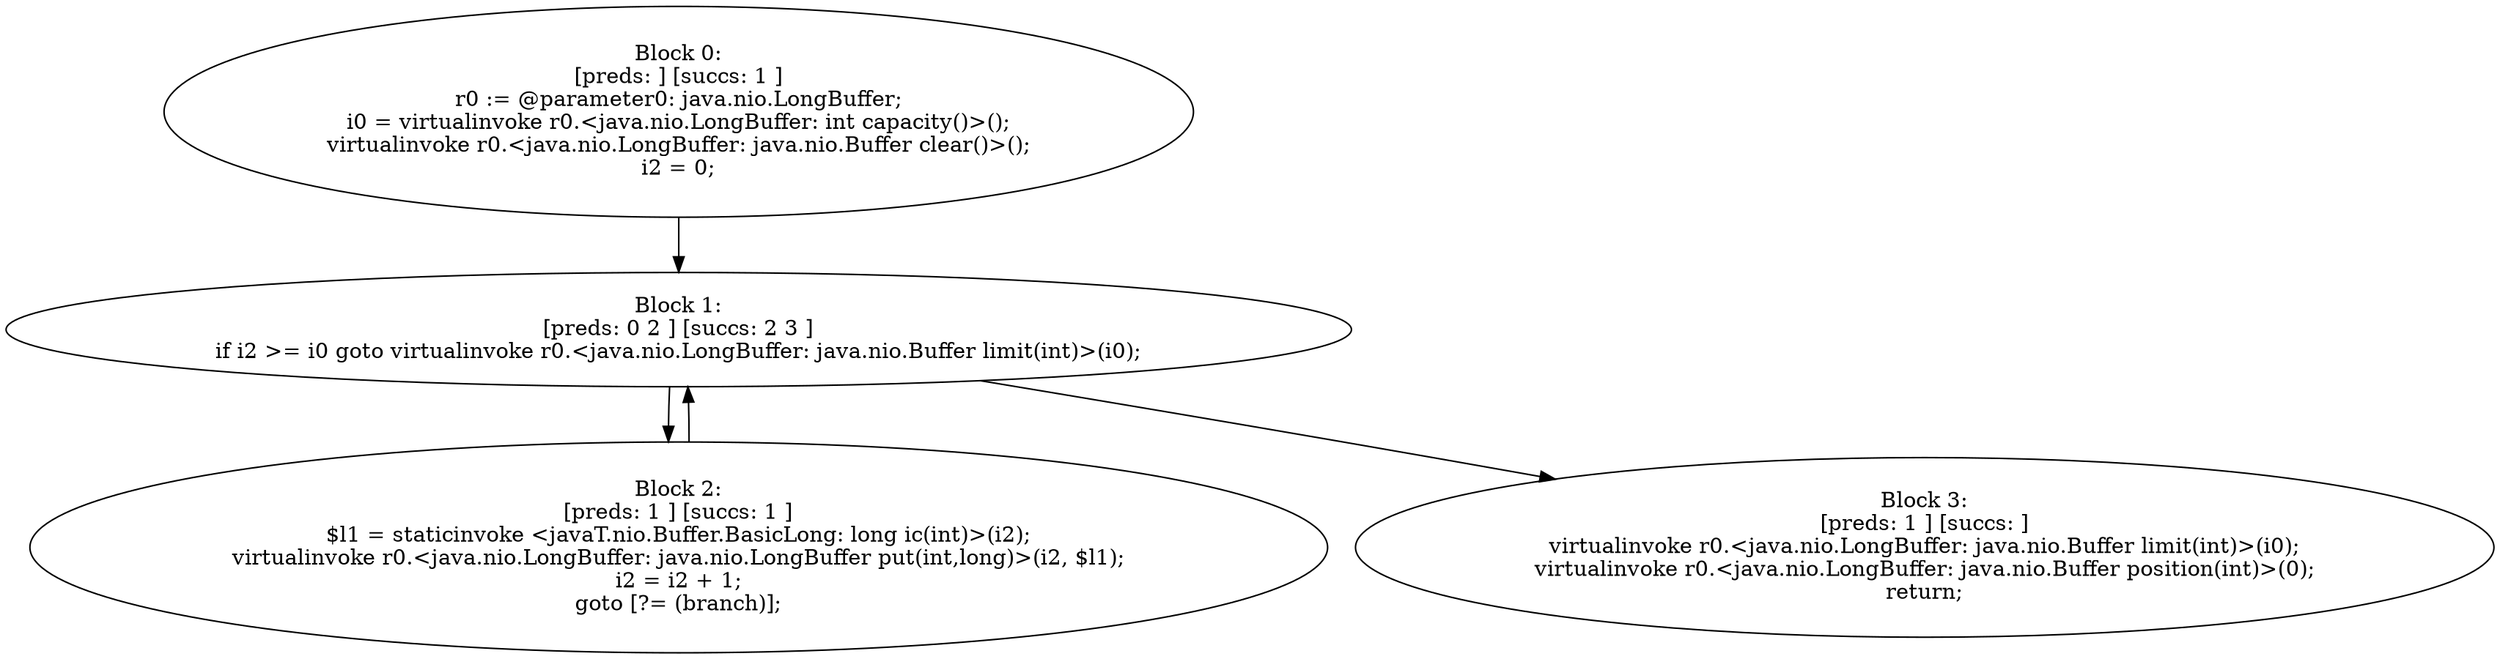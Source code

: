 digraph "unitGraph" {
    "Block 0:
[preds: ] [succs: 1 ]
r0 := @parameter0: java.nio.LongBuffer;
i0 = virtualinvoke r0.<java.nio.LongBuffer: int capacity()>();
virtualinvoke r0.<java.nio.LongBuffer: java.nio.Buffer clear()>();
i2 = 0;
"
    "Block 1:
[preds: 0 2 ] [succs: 2 3 ]
if i2 >= i0 goto virtualinvoke r0.<java.nio.LongBuffer: java.nio.Buffer limit(int)>(i0);
"
    "Block 2:
[preds: 1 ] [succs: 1 ]
$l1 = staticinvoke <javaT.nio.Buffer.BasicLong: long ic(int)>(i2);
virtualinvoke r0.<java.nio.LongBuffer: java.nio.LongBuffer put(int,long)>(i2, $l1);
i2 = i2 + 1;
goto [?= (branch)];
"
    "Block 3:
[preds: 1 ] [succs: ]
virtualinvoke r0.<java.nio.LongBuffer: java.nio.Buffer limit(int)>(i0);
virtualinvoke r0.<java.nio.LongBuffer: java.nio.Buffer position(int)>(0);
return;
"
    "Block 0:
[preds: ] [succs: 1 ]
r0 := @parameter0: java.nio.LongBuffer;
i0 = virtualinvoke r0.<java.nio.LongBuffer: int capacity()>();
virtualinvoke r0.<java.nio.LongBuffer: java.nio.Buffer clear()>();
i2 = 0;
"->"Block 1:
[preds: 0 2 ] [succs: 2 3 ]
if i2 >= i0 goto virtualinvoke r0.<java.nio.LongBuffer: java.nio.Buffer limit(int)>(i0);
";
    "Block 1:
[preds: 0 2 ] [succs: 2 3 ]
if i2 >= i0 goto virtualinvoke r0.<java.nio.LongBuffer: java.nio.Buffer limit(int)>(i0);
"->"Block 2:
[preds: 1 ] [succs: 1 ]
$l1 = staticinvoke <javaT.nio.Buffer.BasicLong: long ic(int)>(i2);
virtualinvoke r0.<java.nio.LongBuffer: java.nio.LongBuffer put(int,long)>(i2, $l1);
i2 = i2 + 1;
goto [?= (branch)];
";
    "Block 1:
[preds: 0 2 ] [succs: 2 3 ]
if i2 >= i0 goto virtualinvoke r0.<java.nio.LongBuffer: java.nio.Buffer limit(int)>(i0);
"->"Block 3:
[preds: 1 ] [succs: ]
virtualinvoke r0.<java.nio.LongBuffer: java.nio.Buffer limit(int)>(i0);
virtualinvoke r0.<java.nio.LongBuffer: java.nio.Buffer position(int)>(0);
return;
";
    "Block 2:
[preds: 1 ] [succs: 1 ]
$l1 = staticinvoke <javaT.nio.Buffer.BasicLong: long ic(int)>(i2);
virtualinvoke r0.<java.nio.LongBuffer: java.nio.LongBuffer put(int,long)>(i2, $l1);
i2 = i2 + 1;
goto [?= (branch)];
"->"Block 1:
[preds: 0 2 ] [succs: 2 3 ]
if i2 >= i0 goto virtualinvoke r0.<java.nio.LongBuffer: java.nio.Buffer limit(int)>(i0);
";
}
